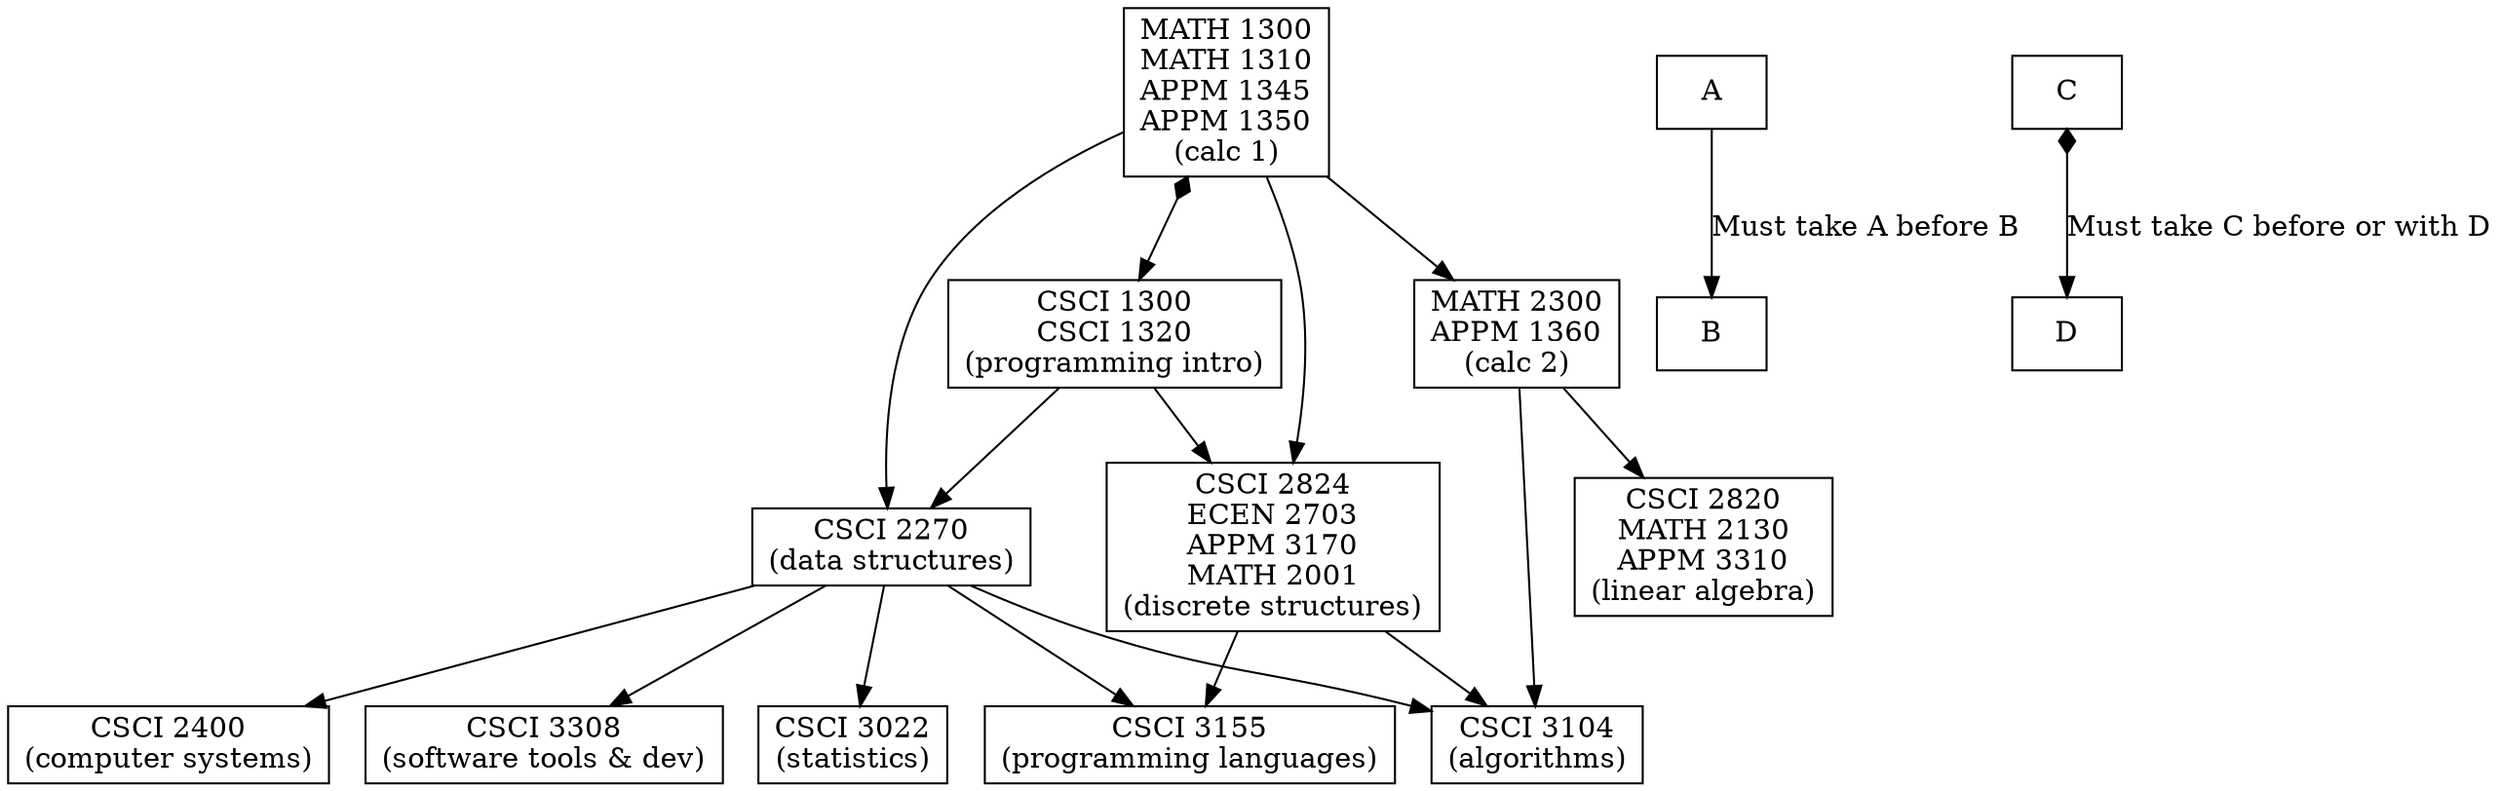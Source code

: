 digraph G {
  node [shape = rectangle];
  MATH1300 -> CSCI1300 [dir = both, arrowtail = diamond];
  CSCI1300 -> CSCI2270;
  MATH1300 -> CSCI2270;
  CSCI2270 -> CSCI2400;
  MATH1300 -> MATH2300;
  MATH2300 -> CSCI2820;
  CSCI1300 -> CSCI2824;
  MATH1300 -> CSCI2824;
  CSCI2270 -> CSCI3155;
  CSCI2824 -> CSCI3155;
  CSCI2270 -> CSCI3104;
  MATH2300 -> CSCI3104;
  CSCI2824 -> CSCI3104;
  CSCI2270 -> CSCI3308;
  CSCI2270 -> CSCI3022;
  A -> B [label = "Must take A before B"];
  C -> D [dir = both, arrowtail = diamond, label = "Must take C before or with D"];
  MATH1300 [label = "MATH 1300\nMATH 1310\nAPPM 1345\nAPPM 1350\n(calc 1)", URL="https://catalog.colorado.edu/search/?search=MATH+1300"];
  MATH2300 [label = "MATH 2300\nAPPM 1360\n(calc 2)", URL="https://catalog.colorado.edu/search/?search=MATH+2300"];
  CSCI1300 [label = "CSCI 1300\nCSCI 1320\n(programming intro)", URL="https://catalog.colorado.edu/search/?search=CSCI+1300"];
  CSCI2270 [label = "CSCI 2270\n(data structures)", URL="https://catalog.colorado.edu/search/?search=CSCI+2270"];
  CSCI2400 [label = "CSCI 2400\n(computer systems)", URL="https://catalog.colorado.edu/search/?search=CSCI+2400"];
  CSCI3104 [label = "CSCI 3104\n(algorithms)", URL="https://catalog.colorado.edu/search/?search=CSCI+3104"];
  CSCI3308 [label = "CSCI 3308\n(software tools & dev)", URL="https://catalog.colorado.edu/search/?search=CSCI+3308"];
  CSCI3155 [label = "CSCI 3155\n(programming languages)", URL="https://catalog.colorado.edu/search/?search=CSCI+3155"];
  CSCI2824 [label = "CSCI 2824\nECEN 2703\nAPPM 3170\nMATH 2001\n(discrete structures)", URL="https://catalog.colorado.edu/search/?search=CSCI+2824"];
  CSCI2820 [label = "CSCI 2820\nMATH 2130\nAPPM 3310\n(linear algebra)", URL="https://catalog.colorado.edu/search/?search=CSCI+2820"];
  CSCI3022 [label = "CSCI 3022\n(statistics)", URL="https://catalog.colorado.edu/search/?search=CSCI+3022"];
  #CSCI1000 [label = "CSCI 1000\n(intro)", URL="https://catalog.colorado.edu/search/?search=CSCI+1000"];
}
